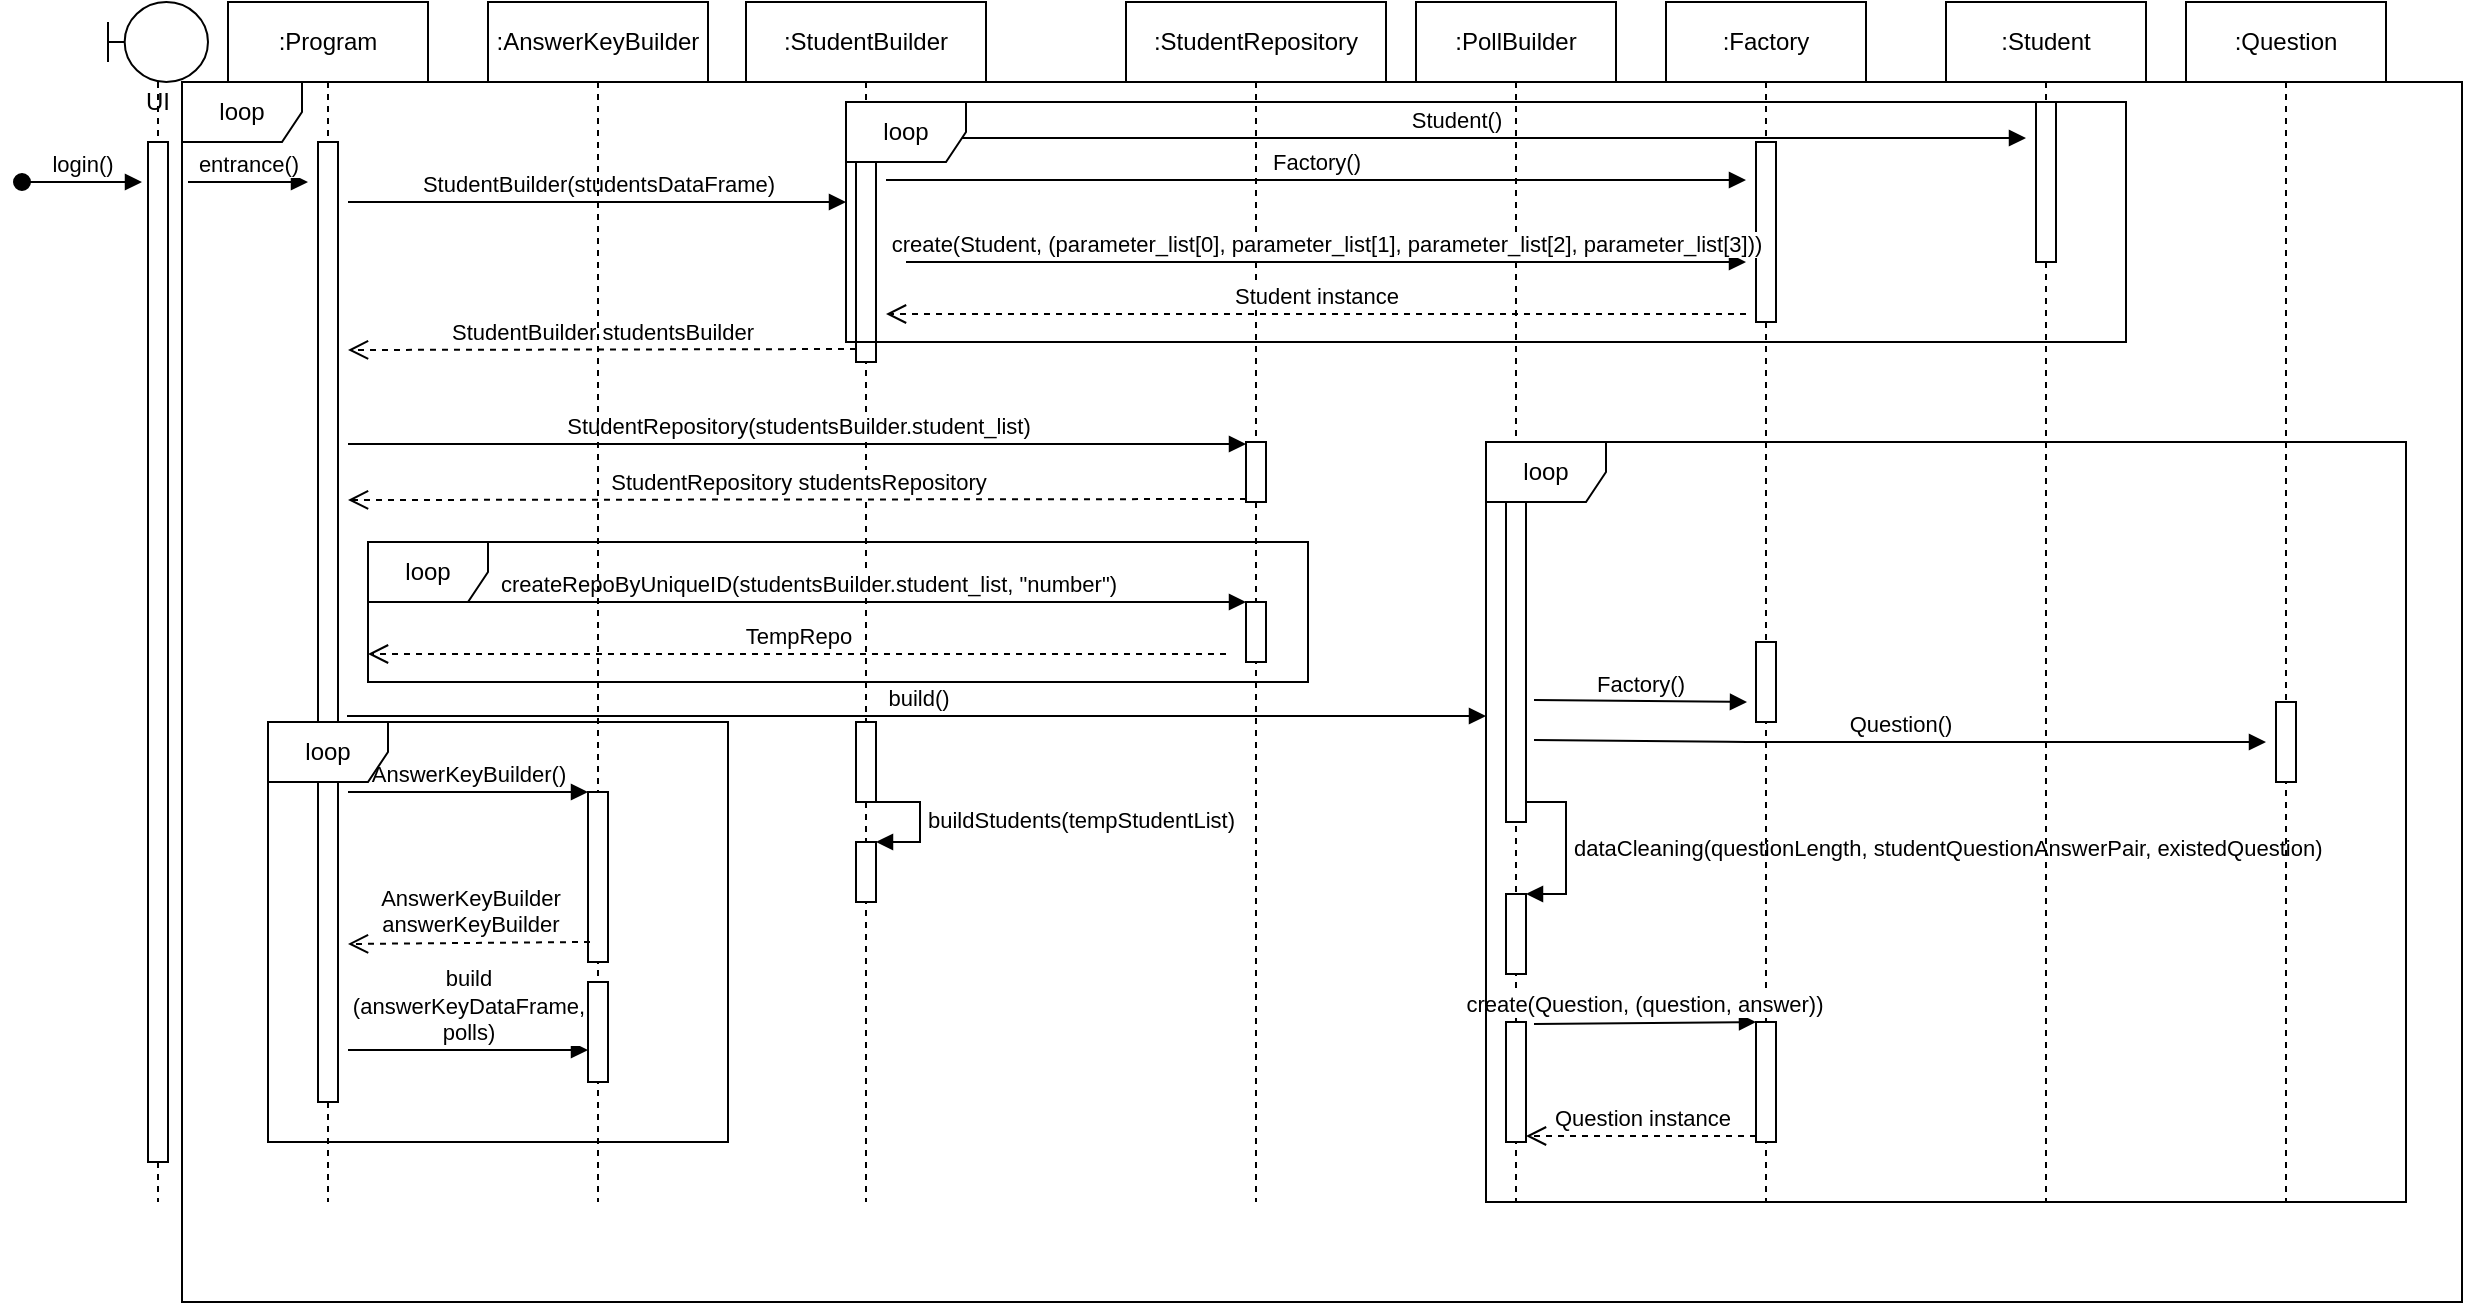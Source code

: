 <mxfile version="14.2.9" type="device"><diagram id="qg7jEdmJY9KZ6Tn9NG3E" name="Page-1"><mxGraphModel dx="3061" dy="1290" grid="1" gridSize="10" guides="1" tooltips="1" connect="1" arrows="1" fold="1" page="1" pageScale="1" pageWidth="1169" pageHeight="827" math="0" shadow="0"><root><mxCell id="0"/><mxCell id="1" parent="0"/><mxCell id="yk8X1Z8tuMf3GjgH9u4K-1" value=":Program" style="shape=umlLifeline;perimeter=lifelinePerimeter;whiteSpace=wrap;html=1;container=1;collapsible=0;recursiveResize=0;outlineConnect=0;" vertex="1" parent="1"><mxGeometry x="13" y="70" width="100" height="600" as="geometry"/></mxCell><mxCell id="yk8X1Z8tuMf3GjgH9u4K-2" value="" style="html=1;points=[];perimeter=orthogonalPerimeter;" vertex="1" parent="yk8X1Z8tuMf3GjgH9u4K-1"><mxGeometry x="45" y="70" width="10" height="480" as="geometry"/></mxCell><mxCell id="yk8X1Z8tuMf3GjgH9u4K-3" value=":StudentBuilder" style="shape=umlLifeline;perimeter=lifelinePerimeter;whiteSpace=wrap;html=1;container=1;collapsible=0;recursiveResize=0;outlineConnect=0;" vertex="1" parent="1"><mxGeometry x="272" y="70" width="120" height="600" as="geometry"/></mxCell><mxCell id="yk8X1Z8tuMf3GjgH9u4K-4" value="" style="html=1;points=[];perimeter=orthogonalPerimeter;" vertex="1" parent="yk8X1Z8tuMf3GjgH9u4K-3"><mxGeometry x="55" y="50" width="10" height="130" as="geometry"/></mxCell><mxCell id="yk8X1Z8tuMf3GjgH9u4K-5" value="buildStudents(tempStudentList)" style="edgeStyle=orthogonalEdgeStyle;html=1;align=left;spacingLeft=2;endArrow=block;rounded=0;entryX=1.3;entryY=0;entryDx=0;entryDy=0;entryPerimeter=0;" edge="1" parent="yk8X1Z8tuMf3GjgH9u4K-3"><mxGeometry relative="1" as="geometry"><mxPoint x="62" y="400" as="sourcePoint"/><Array as="points"><mxPoint x="87" y="400"/><mxPoint x="87" y="420"/></Array><mxPoint x="65" y="420" as="targetPoint"/></mxGeometry></mxCell><mxCell id="yk8X1Z8tuMf3GjgH9u4K-6" value="" style="html=1;points=[];perimeter=orthogonalPerimeter;" vertex="1" parent="yk8X1Z8tuMf3GjgH9u4K-3"><mxGeometry x="55" y="360" width="10" height="40" as="geometry"/></mxCell><mxCell id="yk8X1Z8tuMf3GjgH9u4K-7" value="" style="html=1;points=[];perimeter=orthogonalPerimeter;" vertex="1" parent="yk8X1Z8tuMf3GjgH9u4K-3"><mxGeometry x="55" y="420" width="10" height="30" as="geometry"/></mxCell><mxCell id="yk8X1Z8tuMf3GjgH9u4K-8" value=":StudentRepository" style="shape=umlLifeline;perimeter=lifelinePerimeter;whiteSpace=wrap;html=1;container=1;collapsible=0;recursiveResize=0;outlineConnect=0;" vertex="1" parent="1"><mxGeometry x="462" y="70" width="130" height="600" as="geometry"/></mxCell><mxCell id="yk8X1Z8tuMf3GjgH9u4K-9" value="" style="html=1;points=[];perimeter=orthogonalPerimeter;" vertex="1" parent="yk8X1Z8tuMf3GjgH9u4K-8"><mxGeometry x="60" y="220" width="10" height="30" as="geometry"/></mxCell><mxCell id="yk8X1Z8tuMf3GjgH9u4K-10" value="" style="html=1;points=[];perimeter=orthogonalPerimeter;" vertex="1" parent="yk8X1Z8tuMf3GjgH9u4K-8"><mxGeometry x="60" y="300" width="10" height="30" as="geometry"/></mxCell><mxCell id="yk8X1Z8tuMf3GjgH9u4K-11" value=":PollBuilder" style="shape=umlLifeline;perimeter=lifelinePerimeter;whiteSpace=wrap;html=1;container=1;collapsible=0;recursiveResize=0;outlineConnect=0;" vertex="1" parent="1"><mxGeometry x="607" y="70" width="100" height="600" as="geometry"/></mxCell><mxCell id="yk8X1Z8tuMf3GjgH9u4K-12" value="" style="html=1;points=[];perimeter=orthogonalPerimeter;" vertex="1" parent="yk8X1Z8tuMf3GjgH9u4K-11"><mxGeometry x="45" y="250" width="10" height="160" as="geometry"/></mxCell><mxCell id="yk8X1Z8tuMf3GjgH9u4K-13" value="" style="html=1;points=[];perimeter=orthogonalPerimeter;" vertex="1" parent="yk8X1Z8tuMf3GjgH9u4K-11"><mxGeometry x="45" y="446" width="10" height="40" as="geometry"/></mxCell><mxCell id="yk8X1Z8tuMf3GjgH9u4K-14" value="dataCleaning(questionLength, studentQuestionAnswerPair, existedQuestion)" style="edgeStyle=orthogonalEdgeStyle;html=1;align=left;spacingLeft=2;endArrow=block;rounded=0;entryX=1;entryY=0;" edge="1" parent="yk8X1Z8tuMf3GjgH9u4K-11" target="yk8X1Z8tuMf3GjgH9u4K-13"><mxGeometry relative="1" as="geometry"><mxPoint x="55" y="400" as="sourcePoint"/><Array as="points"><mxPoint x="75" y="400"/></Array></mxGeometry></mxCell><mxCell id="yk8X1Z8tuMf3GjgH9u4K-15" value="" style="html=1;points=[];perimeter=orthogonalPerimeter;" vertex="1" parent="yk8X1Z8tuMf3GjgH9u4K-11"><mxGeometry x="45" y="510" width="10" height="60" as="geometry"/></mxCell><mxCell id="yk8X1Z8tuMf3GjgH9u4K-16" value="login()" style="html=1;verticalAlign=bottom;startArrow=oval;startFill=1;endArrow=block;startSize=8;" edge="1" parent="1"><mxGeometry width="60" relative="1" as="geometry"><mxPoint x="-90" y="160" as="sourcePoint"/><mxPoint x="-30" y="160" as="targetPoint"/></mxGeometry></mxCell><mxCell id="yk8X1Z8tuMf3GjgH9u4K-17" value="StudentBuilder(studentsDataFrame)" style="html=1;verticalAlign=bottom;endArrow=block;" edge="1" parent="1"><mxGeometry relative="1" as="geometry"><mxPoint x="73" y="170" as="sourcePoint"/><mxPoint x="322" y="170" as="targetPoint"/></mxGeometry></mxCell><mxCell id="yk8X1Z8tuMf3GjgH9u4K-18" value="StudentBuilder studentsBuilder" style="html=1;verticalAlign=bottom;endArrow=open;dashed=1;endSize=8;exitX=0;exitY=0.95;" edge="1" parent="1" source="yk8X1Z8tuMf3GjgH9u4K-4"><mxGeometry relative="1" as="geometry"><mxPoint x="73" y="244" as="targetPoint"/></mxGeometry></mxCell><mxCell id="yk8X1Z8tuMf3GjgH9u4K-19" value="StudentRepository(studentsBuilder.student_list)" style="html=1;verticalAlign=bottom;endArrow=block;" edge="1" parent="1"><mxGeometry relative="1" as="geometry"><mxPoint x="73" y="291" as="sourcePoint"/><mxPoint x="522" y="291" as="targetPoint"/></mxGeometry></mxCell><mxCell id="yk8X1Z8tuMf3GjgH9u4K-20" value="StudentRepository studentsRepository" style="html=1;verticalAlign=bottom;endArrow=open;dashed=1;endSize=8;exitX=0;exitY=0.95;" edge="1" parent="1" source="yk8X1Z8tuMf3GjgH9u4K-9"><mxGeometry relative="1" as="geometry"><mxPoint x="73" y="319" as="targetPoint"/></mxGeometry></mxCell><mxCell id="yk8X1Z8tuMf3GjgH9u4K-21" value="build()" style="html=1;verticalAlign=bottom;endArrow=block;" edge="1" parent="1"><mxGeometry width="80" relative="1" as="geometry"><mxPoint x="72.5" y="427" as="sourcePoint"/><mxPoint x="642" y="427" as="targetPoint"/></mxGeometry></mxCell><mxCell id="yk8X1Z8tuMf3GjgH9u4K-22" value=":Factory" style="shape=umlLifeline;perimeter=lifelinePerimeter;whiteSpace=wrap;html=1;container=1;collapsible=0;recursiveResize=0;outlineConnect=0;" vertex="1" parent="1"><mxGeometry x="732" y="70" width="100" height="600" as="geometry"/></mxCell><mxCell id="yk8X1Z8tuMf3GjgH9u4K-23" value="" style="html=1;points=[];perimeter=orthogonalPerimeter;" vertex="1" parent="yk8X1Z8tuMf3GjgH9u4K-22"><mxGeometry x="45" y="70" width="10" height="90" as="geometry"/></mxCell><mxCell id="yk8X1Z8tuMf3GjgH9u4K-24" value="" style="html=1;points=[];perimeter=orthogonalPerimeter;" vertex="1" parent="yk8X1Z8tuMf3GjgH9u4K-22"><mxGeometry x="45" y="320" width="10" height="40" as="geometry"/></mxCell><mxCell id="yk8X1Z8tuMf3GjgH9u4K-25" value="" style="html=1;points=[];perimeter=orthogonalPerimeter;" vertex="1" parent="yk8X1Z8tuMf3GjgH9u4K-22"><mxGeometry x="45" y="510" width="10" height="60" as="geometry"/></mxCell><mxCell id="yk8X1Z8tuMf3GjgH9u4K-26" value="Factory()" style="html=1;verticalAlign=bottom;endArrow=block;" edge="1" parent="1"><mxGeometry relative="1" as="geometry"><mxPoint x="342" y="159" as="sourcePoint"/><mxPoint x="772" y="159" as="targetPoint"/><Array as="points"><mxPoint x="502" y="159"/></Array></mxGeometry></mxCell><mxCell id="yk8X1Z8tuMf3GjgH9u4K-27" value="Student instance" style="html=1;verticalAlign=bottom;endArrow=open;dashed=1;endSize=8;" edge="1" parent="1"><mxGeometry relative="1" as="geometry"><mxPoint x="342" y="226" as="targetPoint"/><mxPoint x="772" y="226" as="sourcePoint"/></mxGeometry></mxCell><mxCell id="yk8X1Z8tuMf3GjgH9u4K-28" value=":Student" style="shape=umlLifeline;perimeter=lifelinePerimeter;whiteSpace=wrap;html=1;container=1;collapsible=0;recursiveResize=0;outlineConnect=0;" vertex="1" parent="1"><mxGeometry x="872" y="70" width="100" height="600" as="geometry"/></mxCell><mxCell id="yk8X1Z8tuMf3GjgH9u4K-29" value="" style="html=1;points=[];perimeter=orthogonalPerimeter;" vertex="1" parent="yk8X1Z8tuMf3GjgH9u4K-28"><mxGeometry x="45" y="50" width="10" height="80" as="geometry"/></mxCell><mxCell id="yk8X1Z8tuMf3GjgH9u4K-30" value=":Question" style="shape=umlLifeline;perimeter=lifelinePerimeter;whiteSpace=wrap;html=1;container=1;collapsible=0;recursiveResize=0;outlineConnect=0;" vertex="1" parent="1"><mxGeometry x="992" y="70" width="100" height="600" as="geometry"/></mxCell><mxCell id="yk8X1Z8tuMf3GjgH9u4K-31" value="" style="html=1;points=[];perimeter=orthogonalPerimeter;" vertex="1" parent="yk8X1Z8tuMf3GjgH9u4K-30"><mxGeometry x="45" y="350" width="10" height="40" as="geometry"/></mxCell><mxCell id="yk8X1Z8tuMf3GjgH9u4K-32" value="create(Student, (parameter_list[0], parameter_list[1], parameter_list[2], parameter_list[3]))" style="html=1;verticalAlign=bottom;endArrow=block;" edge="1" parent="1"><mxGeometry width="80" relative="1" as="geometry"><mxPoint x="352" y="200" as="sourcePoint"/><mxPoint x="772" y="200" as="targetPoint"/></mxGeometry></mxCell><mxCell id="yk8X1Z8tuMf3GjgH9u4K-33" value="Student()" style="html=1;verticalAlign=bottom;endArrow=block;" edge="1" parent="1"><mxGeometry width="80" relative="1" as="geometry"><mxPoint x="342" y="138" as="sourcePoint"/><mxPoint x="912" y="138" as="targetPoint"/></mxGeometry></mxCell><mxCell id="yk8X1Z8tuMf3GjgH9u4K-34" value="Factory()" style="html=1;verticalAlign=bottom;endArrow=block;exitX=1.4;exitY=0.619;exitDx=0;exitDy=0;exitPerimeter=0;" edge="1" parent="1" source="yk8X1Z8tuMf3GjgH9u4K-12"><mxGeometry relative="1" as="geometry"><mxPoint x="672" y="420" as="sourcePoint"/><mxPoint x="773" y="420" as="targetPoint"/><Array as="points"><mxPoint x="772.5" y="420"/></Array></mxGeometry></mxCell><mxCell id="yk8X1Z8tuMf3GjgH9u4K-35" value="Question()" style="html=1;verticalAlign=bottom;endArrow=block;exitX=1.4;exitY=0.744;exitDx=0;exitDy=0;exitPerimeter=0;" edge="1" parent="1" source="yk8X1Z8tuMf3GjgH9u4K-12"><mxGeometry relative="1" as="geometry"><mxPoint x="672" y="440" as="sourcePoint"/><mxPoint x="1032" y="440" as="targetPoint"/><Array as="points"><mxPoint x="772.5" y="440"/></Array></mxGeometry></mxCell><mxCell id="yk8X1Z8tuMf3GjgH9u4K-36" value="create(Question, (question, answer))" style="html=1;verticalAlign=bottom;endArrow=block;entryX=0;entryY=0;exitX=1.4;exitY=0.157;exitDx=0;exitDy=0;exitPerimeter=0;" edge="1" parent="1"><mxGeometry relative="1" as="geometry"><mxPoint x="666" y="580.99" as="sourcePoint"/><mxPoint x="777" y="580" as="targetPoint"/></mxGeometry></mxCell><mxCell id="yk8X1Z8tuMf3GjgH9u4K-37" value="TempRepo" style="html=1;verticalAlign=bottom;endArrow=open;dashed=1;endSize=8;" edge="1" parent="1"><mxGeometry relative="1" as="geometry"><mxPoint x="83" y="396" as="targetPoint"/><mxPoint x="512" y="396" as="sourcePoint"/></mxGeometry></mxCell><mxCell id="yk8X1Z8tuMf3GjgH9u4K-38" value="createRepoByUniqueID(studentsBuilder.student_list, &quot;number&quot;)" style="html=1;verticalAlign=bottom;endArrow=block;entryX=0;entryY=0;" edge="1" parent="1" target="yk8X1Z8tuMf3GjgH9u4K-10"><mxGeometry relative="1" as="geometry"><mxPoint x="83" y="370" as="sourcePoint"/></mxGeometry></mxCell><mxCell id="yk8X1Z8tuMf3GjgH9u4K-39" value="Question instance" style="html=1;verticalAlign=bottom;endArrow=open;dashed=1;endSize=8;exitX=0;exitY=0.95;" edge="1" parent="1" source="yk8X1Z8tuMf3GjgH9u4K-25"><mxGeometry relative="1" as="geometry"><mxPoint x="662" y="637" as="targetPoint"/></mxGeometry></mxCell><mxCell id="yk8X1Z8tuMf3GjgH9u4K-40" value="loop" style="shape=umlFrame;whiteSpace=wrap;html=1;" vertex="1" parent="1"><mxGeometry x="642" y="290" width="460" height="380" as="geometry"/></mxCell><mxCell id="yk8X1Z8tuMf3GjgH9u4K-41" value="loop" style="shape=umlFrame;whiteSpace=wrap;html=1;" vertex="1" parent="1"><mxGeometry x="322" y="120" width="640" height="120" as="geometry"/></mxCell><mxCell id="yk8X1Z8tuMf3GjgH9u4K-42" value="loop" style="shape=umlFrame;whiteSpace=wrap;html=1;" vertex="1" parent="1"><mxGeometry x="83" y="340" width="470" height="70" as="geometry"/></mxCell><mxCell id="yk8X1Z8tuMf3GjgH9u4K-43" value=":AnswerKeyBuilder" style="shape=umlLifeline;perimeter=lifelinePerimeter;whiteSpace=wrap;html=1;container=1;collapsible=0;recursiveResize=0;outlineConnect=0;" vertex="1" parent="1"><mxGeometry x="143" y="70" width="110" height="600" as="geometry"/></mxCell><mxCell id="yk8X1Z8tuMf3GjgH9u4K-44" value="" style="html=1;points=[];perimeter=orthogonalPerimeter;" vertex="1" parent="yk8X1Z8tuMf3GjgH9u4K-43"><mxGeometry x="50" y="395" width="10" height="85" as="geometry"/></mxCell><mxCell id="yk8X1Z8tuMf3GjgH9u4K-45" value="" style="html=1;points=[];perimeter=orthogonalPerimeter;" vertex="1" parent="yk8X1Z8tuMf3GjgH9u4K-43"><mxGeometry x="50" y="490" width="10" height="50" as="geometry"/></mxCell><mxCell id="yk8X1Z8tuMf3GjgH9u4K-46" value="AnswerKeyBuilder()" style="html=1;verticalAlign=bottom;endArrow=block;entryX=0;entryY=0;" edge="1" parent="1" target="yk8X1Z8tuMf3GjgH9u4K-44"><mxGeometry relative="1" as="geometry"><mxPoint x="73" y="465" as="sourcePoint"/></mxGeometry></mxCell><mxCell id="yk8X1Z8tuMf3GjgH9u4K-47" value="AnswerKeyBuilder &lt;br&gt;answerKeyBuilder" style="html=1;verticalAlign=bottom;endArrow=open;dashed=1;endSize=8;exitX=0.1;exitY=0.882;exitDx=0;exitDy=0;exitPerimeter=0;" edge="1" parent="1" source="yk8X1Z8tuMf3GjgH9u4K-44"><mxGeometry relative="1" as="geometry"><mxPoint x="73" y="541" as="targetPoint"/></mxGeometry></mxCell><mxCell id="yk8X1Z8tuMf3GjgH9u4K-48" value="build&lt;br&gt;(answerKeyDataFrame,&lt;br&gt;polls)" style="html=1;verticalAlign=bottom;endArrow=block;" edge="1" parent="1"><mxGeometry width="80" relative="1" as="geometry"><mxPoint x="73" y="594" as="sourcePoint"/><mxPoint x="193" y="594" as="targetPoint"/></mxGeometry></mxCell><mxCell id="yk8X1Z8tuMf3GjgH9u4K-49" value="loop" style="shape=umlFrame;whiteSpace=wrap;html=1;" vertex="1" parent="1"><mxGeometry x="33" y="430" width="230" height="210" as="geometry"/></mxCell><mxCell id="yk8X1Z8tuMf3GjgH9u4K-50" value="UI" style="shape=umlLifeline;participant=umlBoundary;perimeter=lifelinePerimeter;whiteSpace=wrap;html=1;container=1;collapsible=0;recursiveResize=0;verticalAlign=top;spacingTop=36;outlineConnect=0;" vertex="1" parent="1"><mxGeometry x="-47" y="70" width="50" height="600" as="geometry"/></mxCell><mxCell id="yk8X1Z8tuMf3GjgH9u4K-51" value="" style="html=1;points=[];perimeter=orthogonalPerimeter;" vertex="1" parent="yk8X1Z8tuMf3GjgH9u4K-50"><mxGeometry x="20" y="70" width="10" height="510" as="geometry"/></mxCell><mxCell id="yk8X1Z8tuMf3GjgH9u4K-52" value="entrance()" style="html=1;verticalAlign=bottom;endArrow=block;" edge="1" parent="1"><mxGeometry width="80" relative="1" as="geometry"><mxPoint x="-7" y="160" as="sourcePoint"/><mxPoint x="53" y="160" as="targetPoint"/></mxGeometry></mxCell><mxCell id="yk8X1Z8tuMf3GjgH9u4K-53" value="loop" style="shape=umlFrame;whiteSpace=wrap;html=1;" vertex="1" parent="1"><mxGeometry x="-10" y="110" width="1140" height="610" as="geometry"/></mxCell></root></mxGraphModel></diagram></mxfile>